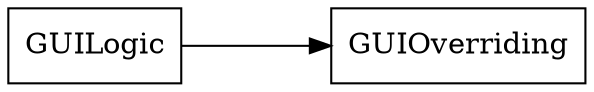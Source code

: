 digraph GUILogic {
    node [URL="controlFlow/\N.html" shape=box]
    graph [layout="circo"]
    GUILogic [URL="\N.html" root=true]

    GUILogic -> GUIOverriding
}
